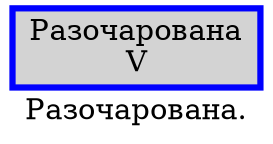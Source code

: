 digraph SENTENCE_4111 {
	graph [label="Разочарована."]
	node [style=filled]
		0 [label="Разочарована
V" color=blue fillcolor=lightgray penwidth=3 shape=box]
}